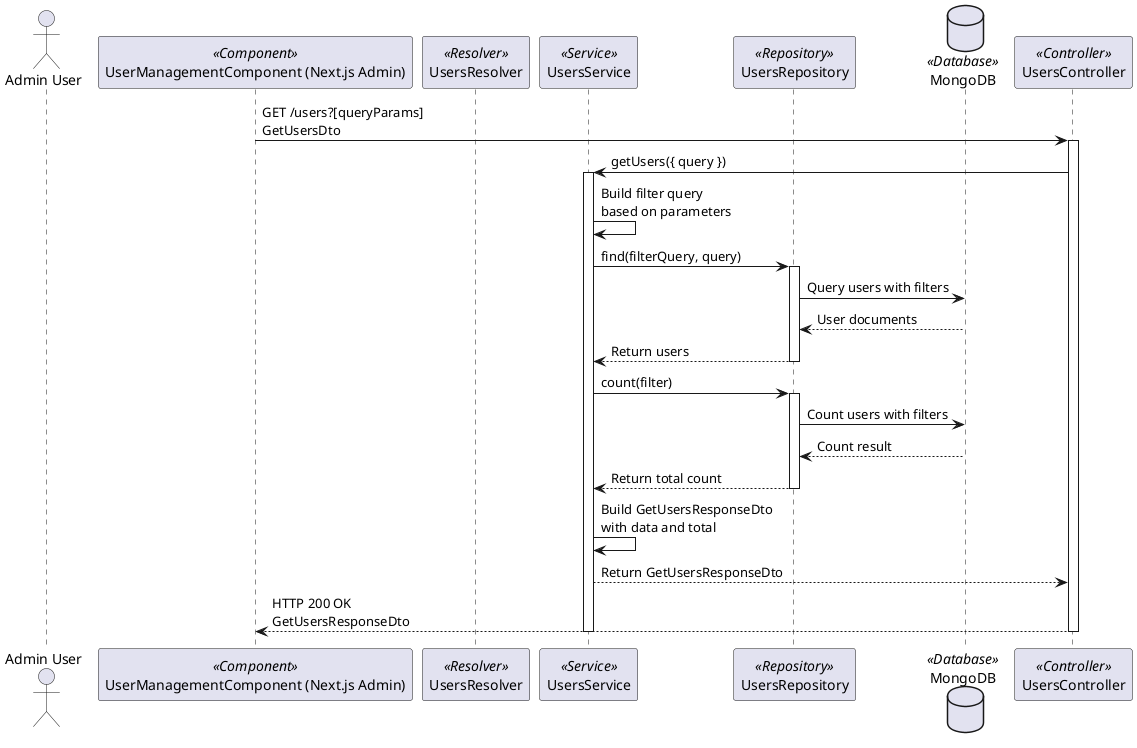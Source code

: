 @startuml Get Users Flow

actor "Admin User" as adminUser
participant "UserManagementComponent (Next.js Admin)" as userManagementComponent <<Component>>
participant "UsersResolver" as usersResolver <<Resolver>>
participant "UsersService" as usersService <<Service>>
participant "UsersRepository" as usersRepository <<Repository>>
database "MongoDB" as mongoDB <<Database>>
participant "UsersController" as usersController <<Controller>>

userManagementComponent -> usersController: GET /users?[queryParams]\nGetUsersDto
activate usersController

usersController -> usersService: getUsers({ query })
activate usersService

usersService -> usersService: Build filter query\nbased on parameters

usersService -> usersRepository: find(filterQuery, query)
activate usersRepository
usersRepository -> mongoDB: Query users with filters
mongoDB --> usersRepository: User documents
usersRepository --> usersService: Return users
deactivate usersRepository

usersService -> usersRepository: count(filter)
activate usersRepository
usersRepository -> mongoDB: Count users with filters
mongoDB --> usersRepository: Count result
usersRepository --> usersService: Return total count
deactivate usersRepository

usersService -> usersService: Build GetUsersResponseDto\nwith data and total

usersService --> usersController: Return GetUsersResponseDto
usersController --> userManagementComponent: HTTP 200 OK\nGetUsersResponseDto

deactivate usersService
deactivate usersController

@enduml
